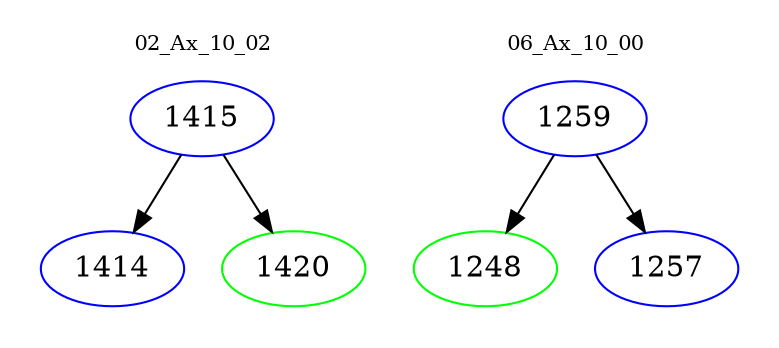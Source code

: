 digraph{
subgraph cluster_0 {
color = white
label = "02_Ax_10_02";
fontsize=10;
T0_1415 [label="1415", color="blue"]
T0_1415 -> T0_1414 [color="black"]
T0_1414 [label="1414", color="blue"]
T0_1415 -> T0_1420 [color="black"]
T0_1420 [label="1420", color="green"]
}
subgraph cluster_1 {
color = white
label = "06_Ax_10_00";
fontsize=10;
T1_1259 [label="1259", color="blue"]
T1_1259 -> T1_1248 [color="black"]
T1_1248 [label="1248", color="green"]
T1_1259 -> T1_1257 [color="black"]
T1_1257 [label="1257", color="blue"]
}
}
